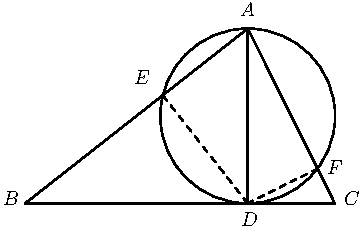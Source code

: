 import graph; size(6.029421712265079cm); real lsf=0.5; pen dps=linewidth(0.7)+fontsize(10); defaultpen(dps); pen ds=black; real xmin=-3.380855641249531,xmax=2.648566071015548,ymin=-2.182766905574786,ymax=3.839756154845594; 
pair A=(0.1605358835239898,1.6941463725228403), B=(-1.9958856559853844,0.), C=(1.0041143440146156,0.), D=(0.1605358835239898,0.), O=(0.1605358835239898,0.8470731862614201), F=(0.8365118863722731,0.3365935819123998); 
draw(A--B--C--cycle,linewidth(0.8)); 
draw(A--B,linewidth(0.8)); draw(B--C,linewidth(0.8)); draw(C--A,linewidth(0.8)); draw(A--D,linewidth(0.8)); draw(circle(O,0.8470731862614201),linewidth(0.8)); draw((-0.6624666582944979,1.0475720616781738)--D,linewidth(0.8)+linetype("4 4")); draw(D--F,linewidth(0.8)+linetype("4 4")); 
dot(A,linewidth(1.pt)+ds); label("$A$",(0.06157162925421536,1.7908565569706196),NE*lsf); dot(B,linewidth(1.pt)+ds); label("$B$",(-2.235679435029848,-0.03728618187405469),NE*lsf); dot(C,linewidth(1.pt)+ds); label("$C$",(1.0756734504246577,-0.03728618187405469),NE*lsf); dot(D,linewidth(1.pt)+ds); label("$D$",(0.07536893294360913,-0.2442457372149612),NE*lsf); dot(O,linewidth(1.pt)+ds); dot((-0.6624666582944979,1.0475720616781738),linewidth(1.pt)+ds); label("$E$",(-0.9663274956056207,1.1354846317244156),NE*lsf); dot(F,linewidth(1.pt)+ds); label("$F$",(0.9032071543072355,0.2662544992926082),NE*lsf); 
clip((xmin,ymin)--(xmin,ymax)--(xmax,ymax)--(xmax,ymin)--cycle); 